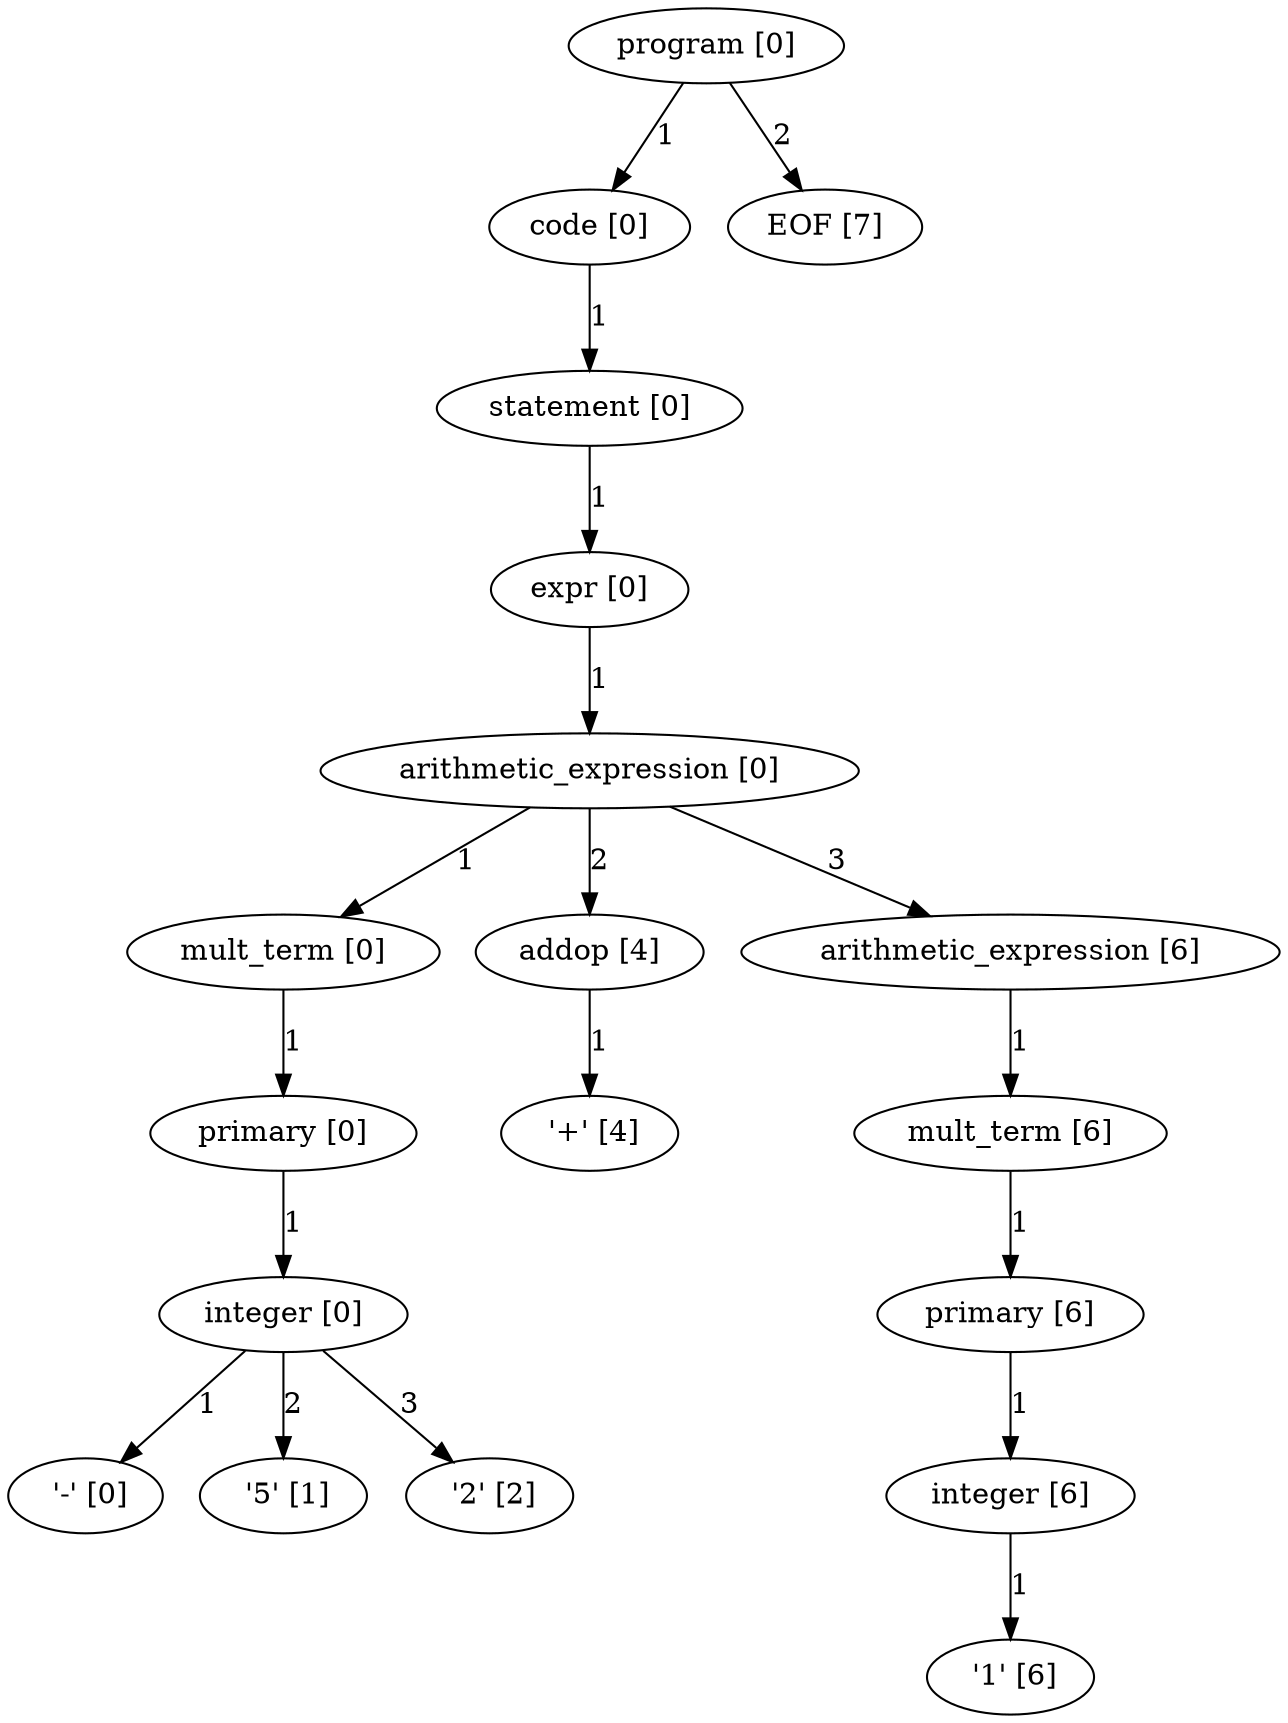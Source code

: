 digraph arpeggio_graph {
1551221167424 [label="program [0]"];
1551221167424->1551219355712 [label="1"]

1551219355712 [label="code [0]"];
1551219355712->1551221167296 [label="1"]

1551221167296 [label="statement [0]"];
1551221167296->1551221167168 [label="1"]

1551221167168 [label="expr [0]"];
1551221167168->1551221167040 [label="1"]

1551221167040 [label="arithmetic_expression [0]"];
1551221167040->1551219358912 [label="1"]

1551219358912 [label="mult_term [0]"];
1551219358912->1551219358784 [label="1"]

1551219358784 [label="primary [0]"];
1551219358784->1551219358656 [label="1"]

1551219358656 [label="integer [0]"];
1551219358656->1551219283440 [label="1"]

1551219283440 [label=" '-' [0]"];
1551219358656->1551219283552 [label="2"]

1551219283552 [label=" '5' [1]"];
1551219358656->1551219283664 [label="3"]

1551219283664 [label=" '2' [2]"];
1551221167040->1551219359040 [label="2"]

1551219359040 [label="addop [4]"];
1551219359040->1551219283776 [label="1"]

1551219283776 [label=" '+' [4]"];
1551221167040->1551221166912 [label="3"]

1551221166912 [label="arithmetic_expression [6]"];
1551221166912->1551221166784 [label="1"]

1551221166784 [label="mult_term [6]"];
1551221166784->1551221166656 [label="1"]

1551221166656 [label="primary [6]"];
1551221166656->1551221166528 [label="1"]

1551221166528 [label="integer [6]"];
1551221166528->1551219284224 [label="1"]

1551219284224 [label=" '1' [6]"];
1551221167424->1551219284336 [label="2"]

1551219284336 [label="EOF [7]"];
}